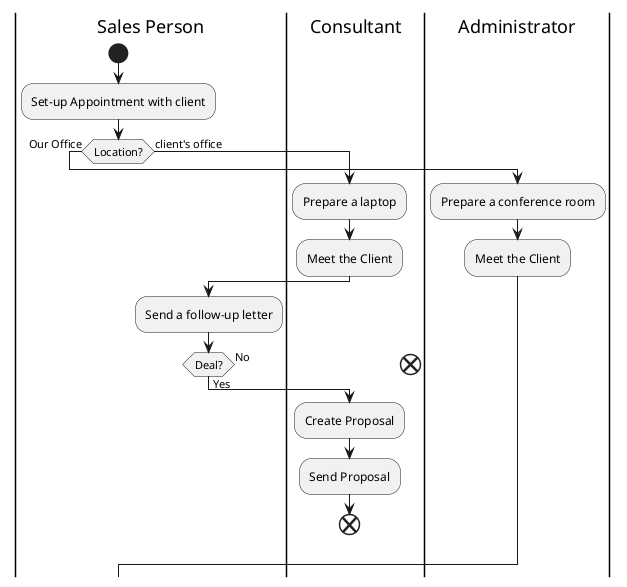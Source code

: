 @startuml ActivityDiagram
skinparam linetype polyline
skinparam linetype ortho
|Sales Person|
start
:Set-up Appointment with client;
if (Location?) then (Our Office)
|Consultant|
|Administrator|
:Prepare a conference room;
:Meet the Client;
|Sales Person|
else (client's office)
|Consultant|
:Prepare a laptop;
:Meet the Client;
|Sales Person|
:Send a follow-up letter;
if (Deal?) then (Yes) 
|Consultant|
:Create Proposal;
:Send Proposal;
end
else (No)
end
|Sales Person|
@enduml

